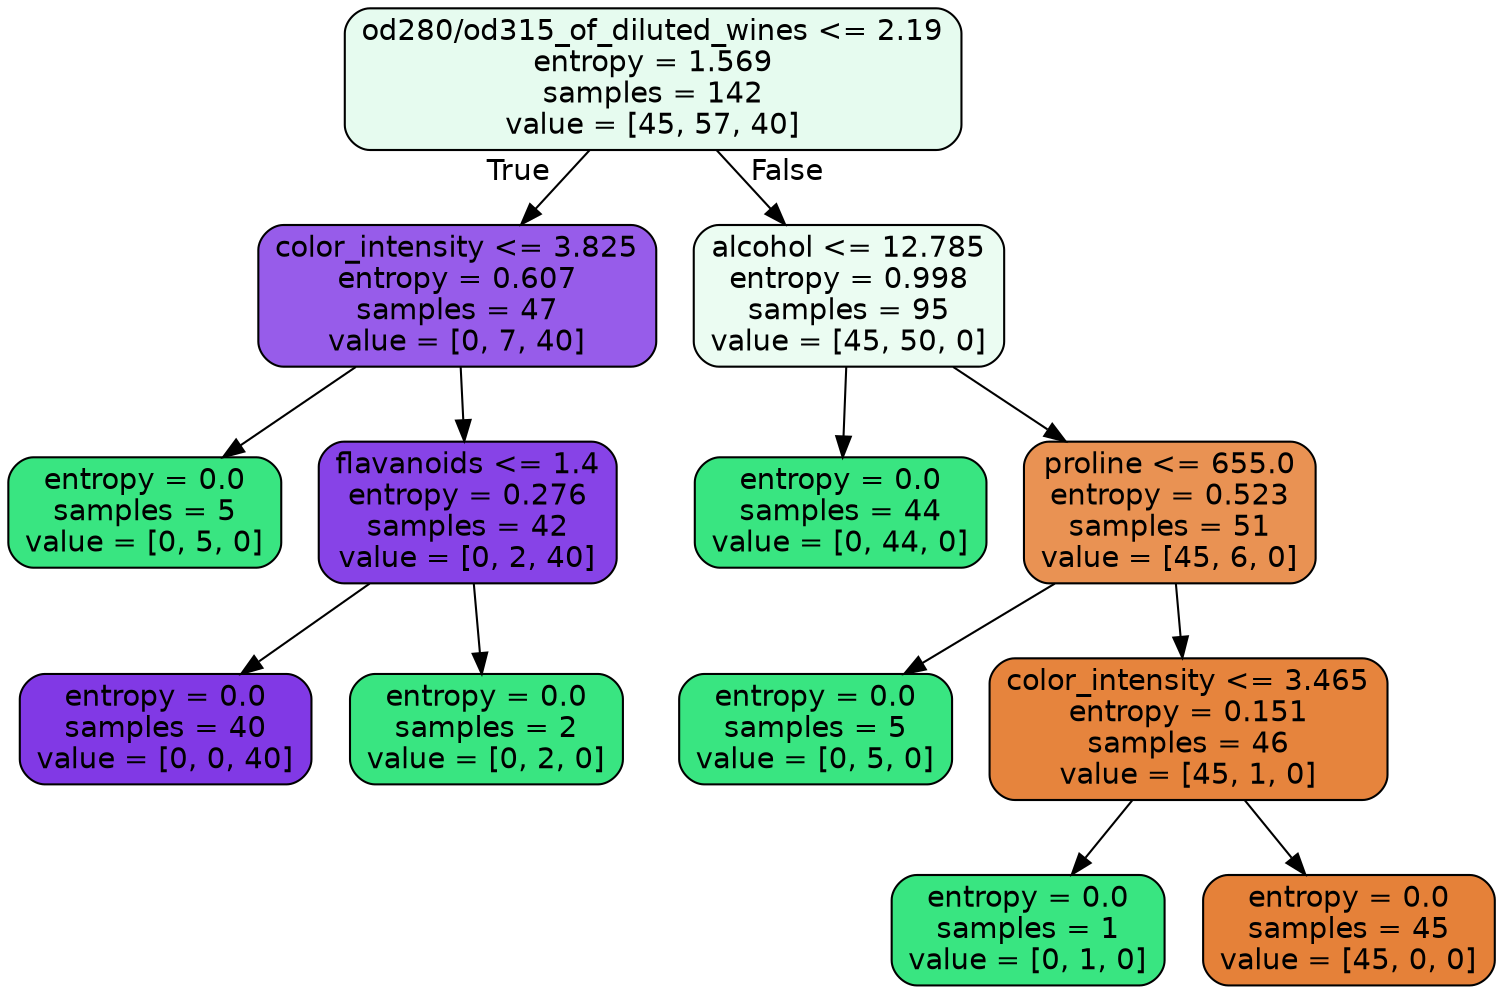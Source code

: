 digraph Tree {
node [shape=box, style="filled, rounded", color="black", fontname=helvetica] ;
edge [fontname=helvetica] ;
0 [label="od280/od315_of_diluted_wines <= 2.19\nentropy = 1.569\nsamples = 142\nvalue = [45, 57, 40]", fillcolor="#39e58120"] ;
1 [label="color_intensity <= 3.825\nentropy = 0.607\nsamples = 47\nvalue = [0, 7, 40]", fillcolor="#8139e5d2"] ;
0 -> 1 [labeldistance=2.5, labelangle=45, headlabel="True"] ;
2 [label="entropy = 0.0\nsamples = 5\nvalue = [0, 5, 0]", fillcolor="#39e581ff"] ;
1 -> 2 ;
3 [label="flavanoids <= 1.4\nentropy = 0.276\nsamples = 42\nvalue = [0, 2, 40]", fillcolor="#8139e5f2"] ;
1 -> 3 ;
4 [label="entropy = 0.0\nsamples = 40\nvalue = [0, 0, 40]", fillcolor="#8139e5ff"] ;
3 -> 4 ;
5 [label="entropy = 0.0\nsamples = 2\nvalue = [0, 2, 0]", fillcolor="#39e581ff"] ;
3 -> 5 ;
6 [label="alcohol <= 12.785\nentropy = 0.998\nsamples = 95\nvalue = [45, 50, 0]", fillcolor="#39e58119"] ;
0 -> 6 [labeldistance=2.5, labelangle=-45, headlabel="False"] ;
7 [label="entropy = 0.0\nsamples = 44\nvalue = [0, 44, 0]", fillcolor="#39e581ff"] ;
6 -> 7 ;
8 [label="proline <= 655.0\nentropy = 0.523\nsamples = 51\nvalue = [45, 6, 0]", fillcolor="#e58139dd"] ;
6 -> 8 ;
9 [label="entropy = 0.0\nsamples = 5\nvalue = [0, 5, 0]", fillcolor="#39e581ff"] ;
8 -> 9 ;
10 [label="color_intensity <= 3.465\nentropy = 0.151\nsamples = 46\nvalue = [45, 1, 0]", fillcolor="#e58139f9"] ;
8 -> 10 ;
11 [label="entropy = 0.0\nsamples = 1\nvalue = [0, 1, 0]", fillcolor="#39e581ff"] ;
10 -> 11 ;
12 [label="entropy = 0.0\nsamples = 45\nvalue = [45, 0, 0]", fillcolor="#e58139ff"] ;
10 -> 12 ;
}